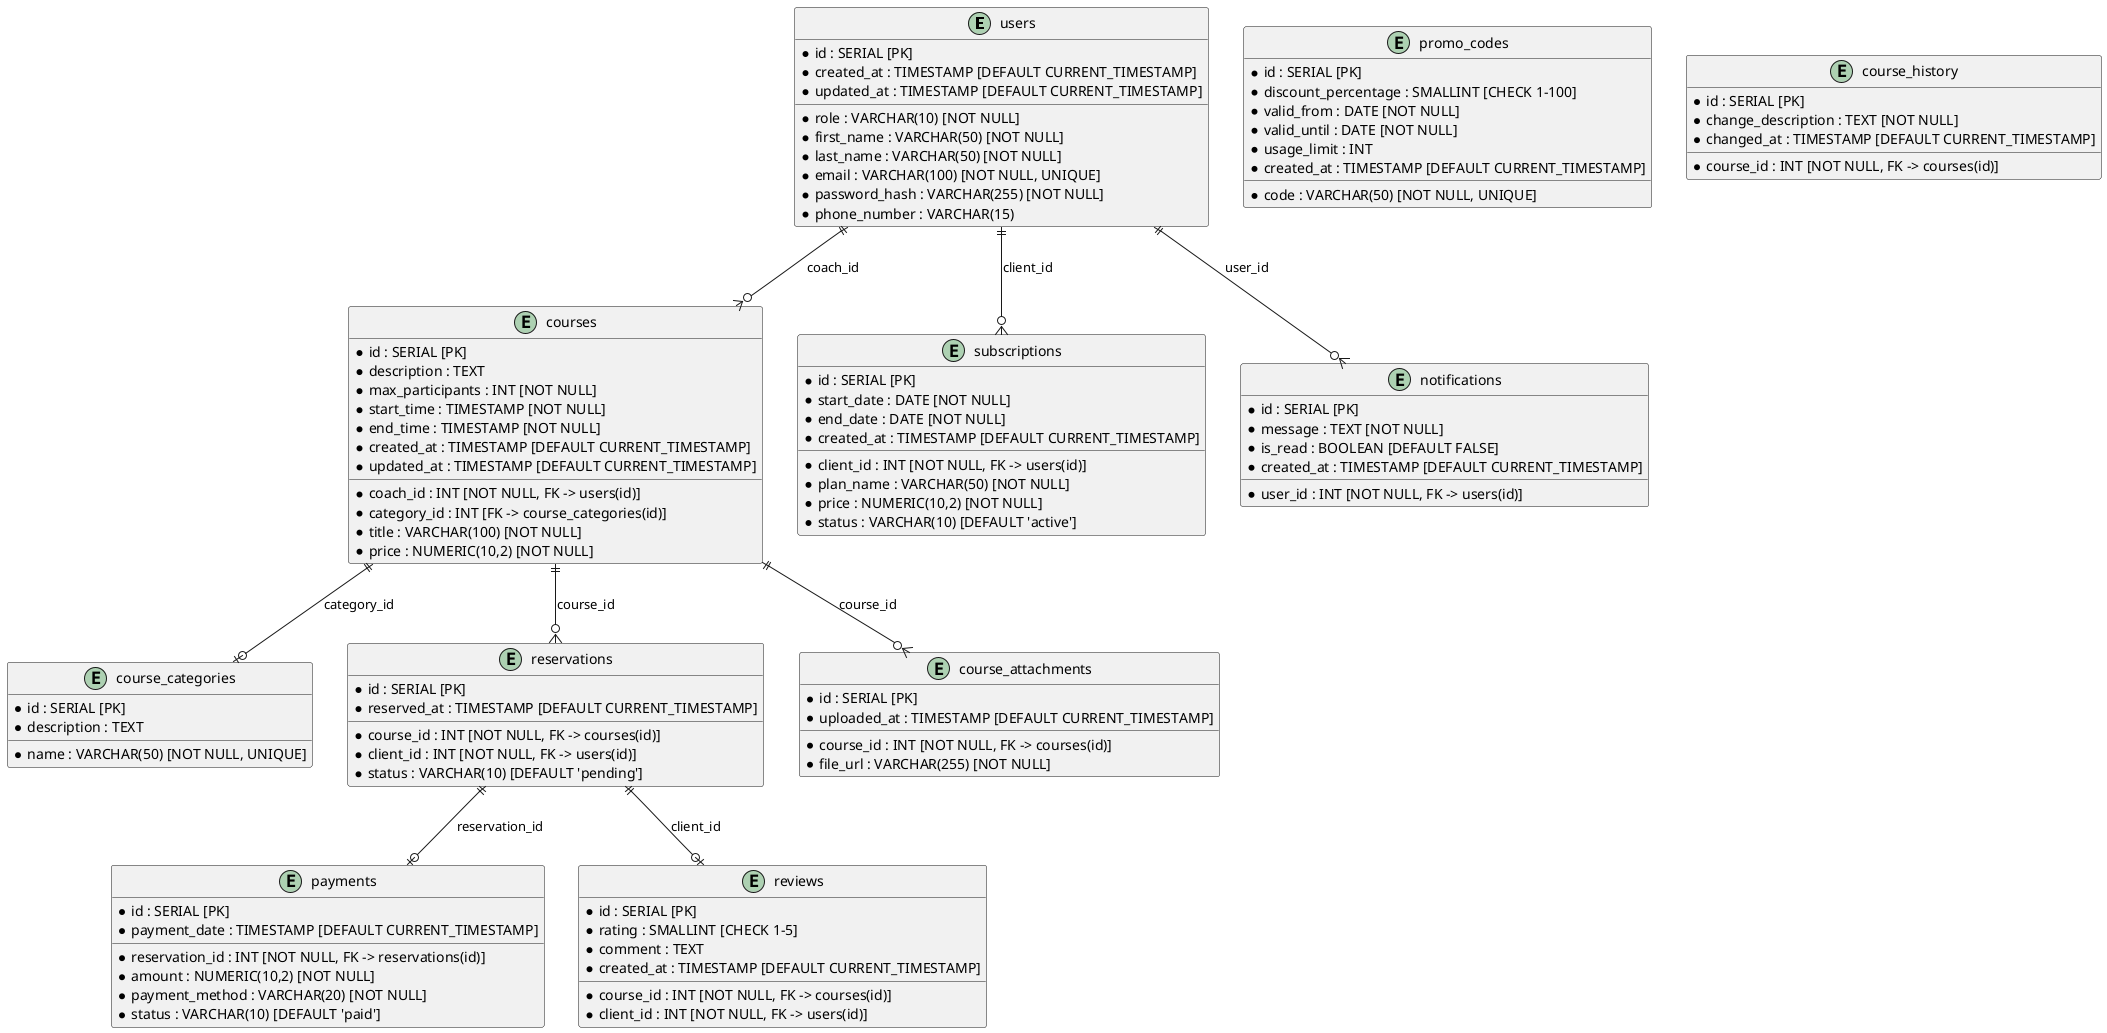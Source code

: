 @startuml coach_app

entity users {
    * id : SERIAL [PK]
    * role : VARCHAR(10) [NOT NULL]
    * first_name : VARCHAR(50) [NOT NULL]
    * last_name : VARCHAR(50) [NOT NULL]
    * email : VARCHAR(100) [NOT NULL, UNIQUE]
    * password_hash : VARCHAR(255) [NOT NULL]
    * phone_number : VARCHAR(15)
    * created_at : TIMESTAMP [DEFAULT CURRENT_TIMESTAMP]
    * updated_at : TIMESTAMP [DEFAULT CURRENT_TIMESTAMP]
}

entity courses {
    * id : SERIAL [PK]
    * coach_id : INT [NOT NULL, FK -> users(id)]
    * category_id : INT [FK -> course_categories(id)]
    * title : VARCHAR(100) [NOT NULL]
    * description : TEXT
    * max_participants : INT [NOT NULL]
    * price : NUMERIC(10,2) [NOT NULL]
    * start_time : TIMESTAMP [NOT NULL]
    * end_time : TIMESTAMP [NOT NULL]
    * created_at : TIMESTAMP [DEFAULT CURRENT_TIMESTAMP]
    * updated_at : TIMESTAMP [DEFAULT CURRENT_TIMESTAMP]
}

entity course_categories {
    * id : SERIAL [PK]
    * name : VARCHAR(50) [NOT NULL, UNIQUE]
    * description : TEXT
}

entity reservations {
    * id : SERIAL [PK]
    * course_id : INT [NOT NULL, FK -> courses(id)]
    * client_id : INT [NOT NULL, FK -> users(id)]
    * status : VARCHAR(10) [DEFAULT 'pending']
    * reserved_at : TIMESTAMP [DEFAULT CURRENT_TIMESTAMP]
}

entity payments {
    * id : SERIAL [PK]
    * reservation_id : INT [NOT NULL, FK -> reservations(id)]
    * amount : NUMERIC(10,2) [NOT NULL]
    * payment_date : TIMESTAMP [DEFAULT CURRENT_TIMESTAMP]
    * payment_method : VARCHAR(20) [NOT NULL]
    * status : VARCHAR(10) [DEFAULT 'paid']
}

entity subscriptions {
    * id : SERIAL [PK]
    * client_id : INT [NOT NULL, FK -> users(id)]
    * plan_name : VARCHAR(50) [NOT NULL]
    * price : NUMERIC(10,2) [NOT NULL]
    * start_date : DATE [NOT NULL]
    * end_date : DATE [NOT NULL]
    * status : VARCHAR(10) [DEFAULT 'active']
    * created_at : TIMESTAMP [DEFAULT CURRENT_TIMESTAMP]
}

entity reviews {
    * id : SERIAL [PK]
    * course_id : INT [NOT NULL, FK -> courses(id)]
    * client_id : INT [NOT NULL, FK -> users(id)]
    * rating : SMALLINT [CHECK 1-5]
    * comment : TEXT
    * created_at : TIMESTAMP [DEFAULT CURRENT_TIMESTAMP]
}

entity notifications {
    * id : SERIAL [PK]
    * user_id : INT [NOT NULL, FK -> users(id)]
    * message : TEXT [NOT NULL]
    * is_read : BOOLEAN [DEFAULT FALSE]
    * created_at : TIMESTAMP [DEFAULT CURRENT_TIMESTAMP]
}

entity course_attachments {
    * id : SERIAL [PK]
    * course_id : INT [NOT NULL, FK -> courses(id)]
    * file_url : VARCHAR(255) [NOT NULL]
    * uploaded_at : TIMESTAMP [DEFAULT CURRENT_TIMESTAMP]
}

entity promo_codes {
    * id : SERIAL [PK]
    * code : VARCHAR(50) [NOT NULL, UNIQUE]
    * discount_percentage : SMALLINT [CHECK 1-100]
    * valid_from : DATE [NOT NULL]
    * valid_until : DATE [NOT NULL]
    * usage_limit : INT
    * created_at : TIMESTAMP [DEFAULT CURRENT_TIMESTAMP]
}

entity course_history {
    * id : SERIAL [PK]
    * course_id : INT [NOT NULL, FK -> courses(id)]
    * change_description : TEXT [NOT NULL]
    * changed_at : TIMESTAMP [DEFAULT CURRENT_TIMESTAMP]
}

' Relationships
users ||--o{ courses : "coach_id"
courses ||--o| course_categories : "category_id"
courses ||--o{ reservations : "course_id"
reservations ||--o| payments : "reservation_id"
reservations ||--o| reviews : "client_id"
users ||--o{ subscriptions : "client_id"
users ||--o{ notifications : "user_id"
courses ||--o{ course_attachments : "course_id"

@enduml
